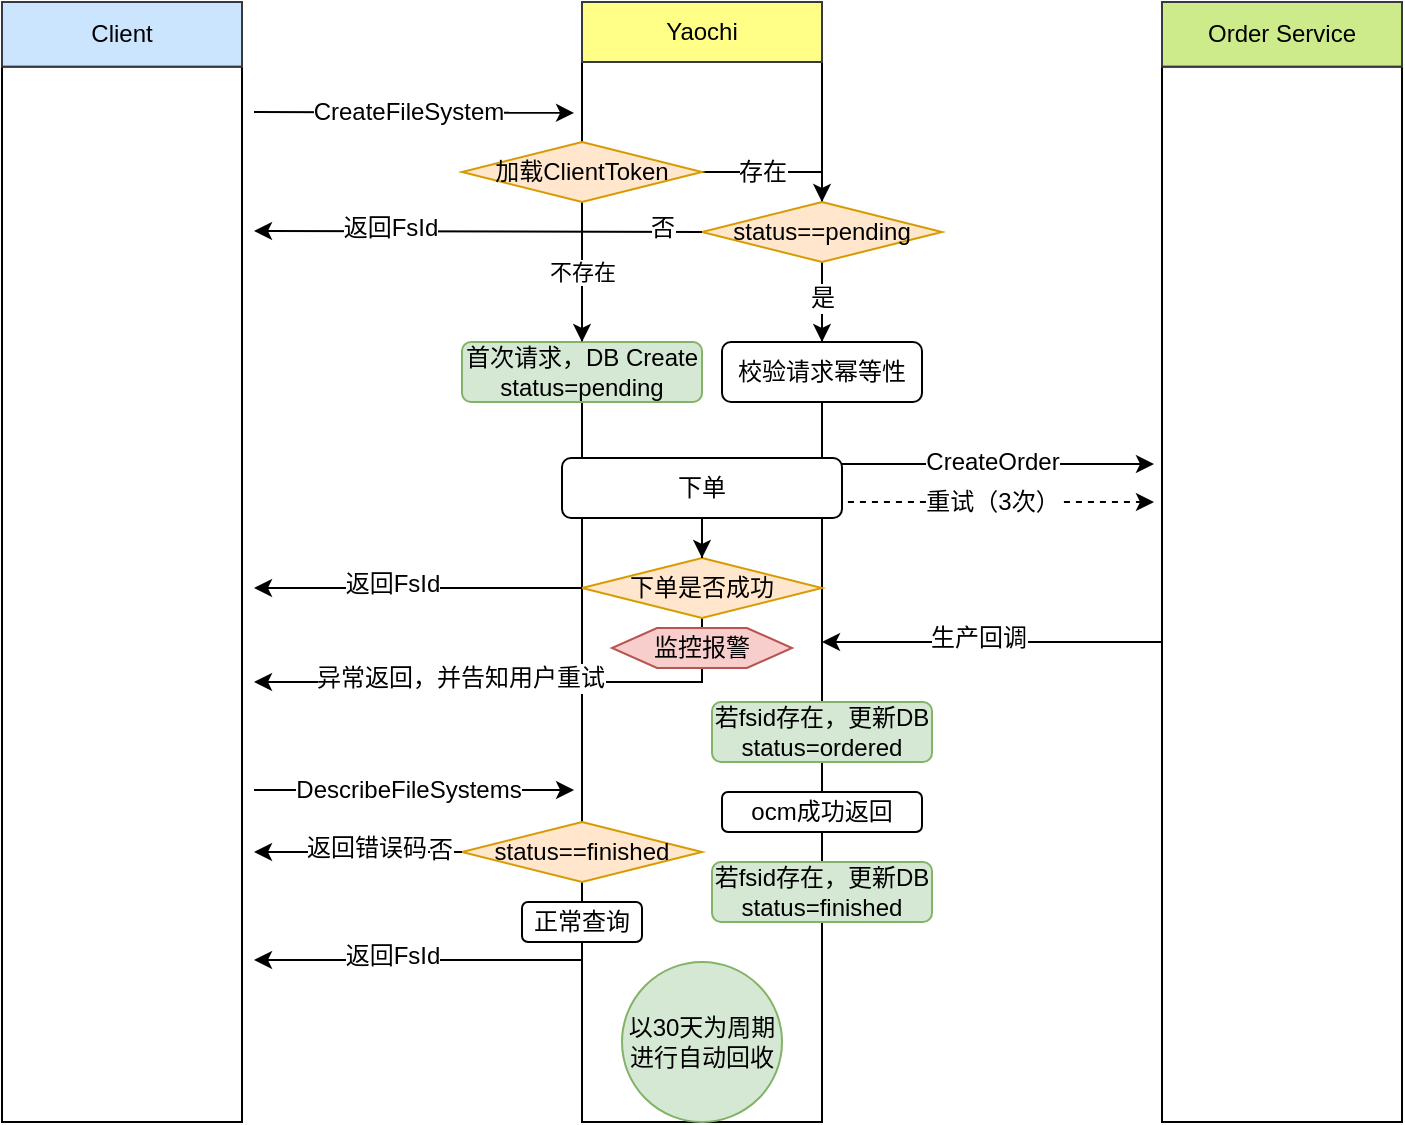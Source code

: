 <mxfile version="12.8.2" type="github"><diagram id="EgdiulHlqkxJsSuw9MAr" name="第 1 页"><mxGraphModel dx="899" dy="591" grid="1" gridSize="10" guides="1" tooltips="1" connect="1" arrows="1" fold="1" page="1" pageScale="1" pageWidth="1169" pageHeight="827" math="0" shadow="0"><root><mxCell id="0"/><mxCell id="1" parent="0"/><mxCell id="9jC-wDIH1ADCH6SCS58d-1" value="" style="rounded=0;whiteSpace=wrap;html=1;" parent="1" vertex="1"><mxGeometry x="460" y="150" width="120" height="530" as="geometry"/></mxCell><mxCell id="9jC-wDIH1ADCH6SCS58d-2" value="" style="endArrow=classic;html=1;" parent="1" edge="1"><mxGeometry width="50" height="50" relative="1" as="geometry"><mxPoint x="580.96" y="351" as="sourcePoint"/><mxPoint x="746" y="351" as="targetPoint"/></mxGeometry></mxCell><mxCell id="9jC-wDIH1ADCH6SCS58d-3" value="CreateOrder" style="text;html=1;align=center;verticalAlign=middle;resizable=0;points=[];labelBackgroundColor=#ffffff;" parent="9jC-wDIH1ADCH6SCS58d-2" vertex="1" connectable="0"><mxGeometry x="-0.151" y="1" relative="1" as="geometry"><mxPoint x="14.01" as="offset"/></mxGeometry></mxCell><mxCell id="9jC-wDIH1ADCH6SCS58d-4" value="" style="endArrow=classic;html=1;entryX=-0.033;entryY=0.048;entryDx=0;entryDy=0;entryPerimeter=0;" parent="1" target="9jC-wDIH1ADCH6SCS58d-1" edge="1"><mxGeometry width="50" height="50" relative="1" as="geometry"><mxPoint x="296" y="175" as="sourcePoint"/><mxPoint x="450" y="179" as="targetPoint"/></mxGeometry></mxCell><mxCell id="9jC-wDIH1ADCH6SCS58d-5" value="CreateFileSystem" style="text;html=1;align=center;verticalAlign=middle;resizable=0;points=[];labelBackgroundColor=#ffffff;" parent="9jC-wDIH1ADCH6SCS58d-4" vertex="1" connectable="0"><mxGeometry x="-0.221" y="-1" relative="1" as="geometry"><mxPoint x="14.04" y="-1.61" as="offset"/></mxGeometry></mxCell><mxCell id="9jC-wDIH1ADCH6SCS58d-6" value="" style="endArrow=classic;html=1;dashed=1;" parent="1" edge="1"><mxGeometry width="50" height="50" relative="1" as="geometry"><mxPoint x="580.96" y="370" as="sourcePoint"/><mxPoint x="746" y="370" as="targetPoint"/></mxGeometry></mxCell><mxCell id="9jC-wDIH1ADCH6SCS58d-7" value="重试（3次）" style="text;html=1;align=center;verticalAlign=middle;resizable=0;points=[];labelBackgroundColor=#ffffff;" parent="9jC-wDIH1ADCH6SCS58d-6" vertex="1" connectable="0"><mxGeometry x="-0.106" relative="1" as="geometry"><mxPoint x="10" as="offset"/></mxGeometry></mxCell><mxCell id="9jC-wDIH1ADCH6SCS58d-8" value="" style="endArrow=classic;html=1;" parent="1" edge="1"><mxGeometry width="50" height="50" relative="1" as="geometry"><mxPoint x="756" y="440" as="sourcePoint"/><mxPoint x="580" y="440" as="targetPoint"/></mxGeometry></mxCell><mxCell id="9jC-wDIH1ADCH6SCS58d-9" value="生产回调" style="text;html=1;align=center;verticalAlign=middle;resizable=0;points=[];labelBackgroundColor=#ffffff;" parent="9jC-wDIH1ADCH6SCS58d-8" vertex="1" connectable="0"><mxGeometry x="-0.477" y="-2" relative="1" as="geometry"><mxPoint x="-52.06" as="offset"/></mxGeometry></mxCell><mxCell id="9jC-wDIH1ADCH6SCS58d-10" value="&lt;span style=&quot;text-align: left&quot;&gt;首次请求，DB Create&lt;br&gt;status=pending&lt;br&gt;&lt;/span&gt;" style="rounded=1;whiteSpace=wrap;html=1;fillColor=#d5e8d4;strokeColor=#82b366;" parent="1" vertex="1"><mxGeometry x="400" y="290" width="120" height="30" as="geometry"/></mxCell><mxCell id="9jC-wDIH1ADCH6SCS58d-11" value="&lt;span style=&quot;text-align: left&quot;&gt;若fsid存在，更新DB status=ordered&lt;/span&gt;" style="rounded=1;whiteSpace=wrap;html=1;fillColor=#d5e8d4;strokeColor=#82b366;" parent="1" vertex="1"><mxGeometry x="525" y="470" width="110" height="30" as="geometry"/></mxCell><mxCell id="9jC-wDIH1ADCH6SCS58d-12" style="edgeStyle=orthogonalEdgeStyle;rounded=0;orthogonalLoop=1;jettySize=auto;html=1;exitX=1;exitY=0.5;exitDx=0;exitDy=0;" parent="1" source="9jC-wDIH1ADCH6SCS58d-15" target="9jC-wDIH1ADCH6SCS58d-18" edge="1"><mxGeometry relative="1" as="geometry"><Array as="points"><mxPoint x="580" y="205"/></Array></mxGeometry></mxCell><mxCell id="9jC-wDIH1ADCH6SCS58d-13" value="存在" style="text;html=1;align=center;verticalAlign=middle;resizable=0;points=[];labelBackgroundColor=#ffffff;" parent="9jC-wDIH1ADCH6SCS58d-12" vertex="1" connectable="0"><mxGeometry x="-0.28" y="-2" relative="1" as="geometry"><mxPoint x="3" y="-2" as="offset"/></mxGeometry></mxCell><mxCell id="9jC-wDIH1ADCH6SCS58d-14" value="不存在" style="edgeStyle=orthogonalEdgeStyle;rounded=0;orthogonalLoop=1;jettySize=auto;html=1;exitX=0.5;exitY=1;exitDx=0;exitDy=0;entryX=0.5;entryY=0;entryDx=0;entryDy=0;" parent="1" source="9jC-wDIH1ADCH6SCS58d-15" target="9jC-wDIH1ADCH6SCS58d-10" edge="1"><mxGeometry relative="1" as="geometry"/></mxCell><mxCell id="9jC-wDIH1ADCH6SCS58d-15" value="&lt;span style=&quot;text-align: left ; white-space: normal&quot;&gt;加载ClientToken&lt;/span&gt;" style="rhombus;whiteSpace=wrap;html=1;fillColor=#ffe6cc;strokeColor=#d79b00;" parent="1" vertex="1"><mxGeometry x="400" y="190" width="120" height="30" as="geometry"/></mxCell><mxCell id="9jC-wDIH1ADCH6SCS58d-16" style="edgeStyle=orthogonalEdgeStyle;rounded=0;orthogonalLoop=1;jettySize=auto;html=1;exitX=0.5;exitY=1;exitDx=0;exitDy=0;entryX=0.5;entryY=0;entryDx=0;entryDy=0;" parent="1" source="9jC-wDIH1ADCH6SCS58d-18" target="9jC-wDIH1ADCH6SCS58d-28" edge="1"><mxGeometry relative="1" as="geometry"/></mxCell><mxCell id="9jC-wDIH1ADCH6SCS58d-17" value="是" style="text;html=1;align=center;verticalAlign=middle;resizable=0;points=[];labelBackgroundColor=#ffffff;" parent="9jC-wDIH1ADCH6SCS58d-16" vertex="1" connectable="0"><mxGeometry x="-0.1" relative="1" as="geometry"><mxPoint as="offset"/></mxGeometry></mxCell><mxCell id="9jC-wDIH1ADCH6SCS58d-18" value="&lt;span style=&quot;text-align: left ; white-space: normal&quot;&gt;status==pending&lt;/span&gt;" style="rhombus;whiteSpace=wrap;html=1;fillColor=#ffe6cc;strokeColor=#d79b00;" parent="1" vertex="1"><mxGeometry x="520" y="220" width="120" height="30" as="geometry"/></mxCell><mxCell id="9jC-wDIH1ADCH6SCS58d-19" value="" style="endArrow=classic;html=1;exitX=0;exitY=0.5;exitDx=0;exitDy=0;" parent="1" source="9jC-wDIH1ADCH6SCS58d-18" edge="1"><mxGeometry width="50" height="50" relative="1" as="geometry"><mxPoint x="450" y="234.5" as="sourcePoint"/><mxPoint x="296" y="234.5" as="targetPoint"/></mxGeometry></mxCell><mxCell id="9jC-wDIH1ADCH6SCS58d-20" value="返回FsId" style="text;html=1;align=center;verticalAlign=middle;resizable=0;points=[];labelBackgroundColor=#ffffff;" parent="9jC-wDIH1ADCH6SCS58d-19" vertex="1" connectable="0"><mxGeometry x="-0.221" y="-1" relative="1" as="geometry"><mxPoint x="-69" y="-0.8" as="offset"/></mxGeometry></mxCell><mxCell id="9jC-wDIH1ADCH6SCS58d-21" value="否" style="text;html=1;align=center;verticalAlign=middle;resizable=0;points=[];labelBackgroundColor=#ffffff;" parent="9jC-wDIH1ADCH6SCS58d-19" vertex="1" connectable="0"><mxGeometry x="-0.673" y="-2" relative="1" as="geometry"><mxPoint x="16" as="offset"/></mxGeometry></mxCell><mxCell id="9jC-wDIH1ADCH6SCS58d-22" value="以30天为周期进行自动回收" style="ellipse;whiteSpace=wrap;html=1;aspect=fixed;fillColor=#d5e8d4;strokeColor=#82b366;" parent="1" vertex="1"><mxGeometry x="480" y="600" width="80" height="80" as="geometry"/></mxCell><mxCell id="9jC-wDIH1ADCH6SCS58d-23" style="edgeStyle=orthogonalEdgeStyle;rounded=0;orthogonalLoop=1;jettySize=auto;html=1;exitX=0.5;exitY=1;exitDx=0;exitDy=0;" parent="1" source="9jC-wDIH1ADCH6SCS58d-25" edge="1"><mxGeometry relative="1" as="geometry"><mxPoint x="296" y="460" as="targetPoint"/><Array as="points"><mxPoint x="520" y="460"/><mxPoint x="300" y="460"/></Array></mxGeometry></mxCell><mxCell id="9jC-wDIH1ADCH6SCS58d-24" value="异常返回，并告知用户重试" style="text;html=1;align=center;verticalAlign=middle;resizable=0;points=[];labelBackgroundColor=#ffffff;" parent="9jC-wDIH1ADCH6SCS58d-23" vertex="1" connectable="0"><mxGeometry x="0.592" y="-2" relative="1" as="geometry"><mxPoint x="51" as="offset"/></mxGeometry></mxCell><mxCell id="9jC-wDIH1ADCH6SCS58d-25" value="&lt;span style=&quot;text-align: left ; white-space: normal&quot;&gt;下单是否成功&lt;/span&gt;" style="rhombus;whiteSpace=wrap;html=1;fillColor=#ffe6cc;strokeColor=#d79b00;" parent="1" vertex="1"><mxGeometry x="460" y="398" width="120" height="30" as="geometry"/></mxCell><mxCell id="9jC-wDIH1ADCH6SCS58d-26" value="" style="endArrow=classic;html=1;exitX=0;exitY=0.5;exitDx=0;exitDy=0;" parent="1" source="9jC-wDIH1ADCH6SCS58d-25" edge="1"><mxGeometry width="50" height="50" relative="1" as="geometry"><mxPoint x="40" y="418" as="sourcePoint"/><mxPoint x="296" y="413" as="targetPoint"/></mxGeometry></mxCell><mxCell id="9jC-wDIH1ADCH6SCS58d-27" value="返回FsId" style="text;html=1;align=center;verticalAlign=middle;resizable=0;points=[];labelBackgroundColor=#ffffff;" parent="9jC-wDIH1ADCH6SCS58d-26" vertex="1" connectable="0"><mxGeometry x="0.409" y="-1" relative="1" as="geometry"><mxPoint x="20" y="-1" as="offset"/></mxGeometry></mxCell><mxCell id="9jC-wDIH1ADCH6SCS58d-28" value="&lt;span style=&quot;text-align: left&quot;&gt;校验请求幂等性&lt;br&gt;&lt;/span&gt;" style="rounded=1;whiteSpace=wrap;html=1;" parent="1" vertex="1"><mxGeometry x="530" y="290" width="100" height="30" as="geometry"/></mxCell><mxCell id="9jC-wDIH1ADCH6SCS58d-29" style="edgeStyle=orthogonalEdgeStyle;rounded=0;orthogonalLoop=1;jettySize=auto;html=1;exitX=0.5;exitY=1;exitDx=0;exitDy=0;" parent="1" source="9jC-wDIH1ADCH6SCS58d-30" target="9jC-wDIH1ADCH6SCS58d-25" edge="1"><mxGeometry relative="1" as="geometry"/></mxCell><mxCell id="9jC-wDIH1ADCH6SCS58d-30" value="&lt;span style=&quot;text-align: left&quot;&gt;下单&lt;br&gt;&lt;/span&gt;" style="rounded=1;whiteSpace=wrap;html=1;" parent="1" vertex="1"><mxGeometry x="450" y="348" width="140" height="30" as="geometry"/></mxCell><mxCell id="9jC-wDIH1ADCH6SCS58d-31" value="&lt;span style=&quot;text-align: left ; white-space: nowrap&quot;&gt;Yaochi&lt;/span&gt;" style="rounded=0;whiteSpace=wrap;html=1;fillColor=#ffff88;strokeColor=#36393d;" parent="1" vertex="1"><mxGeometry x="460" y="120" width="120" height="30" as="geometry"/></mxCell><mxCell id="9jC-wDIH1ADCH6SCS58d-32" value="" style="group" parent="1" vertex="1" connectable="0"><mxGeometry x="750" y="120" width="120" height="560" as="geometry"/></mxCell><mxCell id="9jC-wDIH1ADCH6SCS58d-33" value="" style="rounded=0;whiteSpace=wrap;html=1;" parent="9jC-wDIH1ADCH6SCS58d-32" vertex="1"><mxGeometry y="32.308" width="120" height="527.692" as="geometry"/></mxCell><mxCell id="9jC-wDIH1ADCH6SCS58d-34" value="&lt;span style=&quot;text-align: left ; white-space: nowrap&quot;&gt;Order Service&lt;/span&gt;" style="rounded=0;whiteSpace=wrap;html=1;fillColor=#cdeb8b;strokeColor=#36393d;" parent="9jC-wDIH1ADCH6SCS58d-32" vertex="1"><mxGeometry width="120" height="32.308" as="geometry"/></mxCell><mxCell id="9jC-wDIH1ADCH6SCS58d-35" value="" style="group" parent="1" vertex="1" connectable="0"><mxGeometry x="170" y="120" width="120" height="560" as="geometry"/></mxCell><mxCell id="9jC-wDIH1ADCH6SCS58d-36" value="" style="rounded=0;whiteSpace=wrap;html=1;" parent="9jC-wDIH1ADCH6SCS58d-35" vertex="1"><mxGeometry y="32.308" width="120" height="527.692" as="geometry"/></mxCell><mxCell id="9jC-wDIH1ADCH6SCS58d-37" value="&lt;span style=&quot;white-space: normal&quot;&gt;Client&lt;/span&gt;" style="rounded=0;whiteSpace=wrap;html=1;fillColor=#cce5ff;strokeColor=#36393d;" parent="9jC-wDIH1ADCH6SCS58d-35" vertex="1"><mxGeometry width="120" height="32.308" as="geometry"/></mxCell><mxCell id="9jC-wDIH1ADCH6SCS58d-38" value="监控报警" style="shape=hexagon;perimeter=hexagonPerimeter2;whiteSpace=wrap;html=1;fillColor=#f8cecc;strokeColor=#b85450;" parent="1" vertex="1"><mxGeometry x="475" y="433" width="90" height="20" as="geometry"/></mxCell><mxCell id="9jC-wDIH1ADCH6SCS58d-39" value="&lt;span style=&quot;text-align: left&quot;&gt;若fsid存在，更新DB status=finished&lt;/span&gt;" style="rounded=1;whiteSpace=wrap;html=1;fillColor=#d5e8d4;strokeColor=#82b366;" parent="1" vertex="1"><mxGeometry x="525" y="550" width="110" height="30" as="geometry"/></mxCell><mxCell id="9jC-wDIH1ADCH6SCS58d-40" value="&lt;span style=&quot;text-align: left&quot;&gt;ocm成功返回&lt;br&gt;&lt;/span&gt;" style="rounded=1;whiteSpace=wrap;html=1;" parent="1" vertex="1"><mxGeometry x="530" y="515" width="100" height="20" as="geometry"/></mxCell><mxCell id="9jC-wDIH1ADCH6SCS58d-41" value="" style="endArrow=classic;html=1;exitX=1.025;exitY=0.05;exitDx=0;exitDy=0;exitPerimeter=0;entryX=-0.033;entryY=0.048;entryDx=0;entryDy=0;entryPerimeter=0;" parent="1" edge="1"><mxGeometry width="50" height="50" relative="1" as="geometry"><mxPoint x="296" y="514" as="sourcePoint"/><mxPoint x="456.04" y="514" as="targetPoint"/></mxGeometry></mxCell><mxCell id="9jC-wDIH1ADCH6SCS58d-42" value="DescribeFileSystems" style="text;html=1;align=center;verticalAlign=middle;resizable=0;points=[];labelBackgroundColor=#ffffff;" parent="9jC-wDIH1ADCH6SCS58d-41" vertex="1" connectable="0"><mxGeometry x="-0.221" y="-1" relative="1" as="geometry"><mxPoint x="14.04" y="-1.61" as="offset"/></mxGeometry></mxCell><mxCell id="9jC-wDIH1ADCH6SCS58d-43" value="&lt;span style=&quot;text-align: left ; white-space: normal&quot;&gt;status==finished&lt;/span&gt;" style="rhombus;whiteSpace=wrap;html=1;fillColor=#ffe6cc;strokeColor=#d79b00;" parent="1" vertex="1"><mxGeometry x="400" y="530" width="120" height="30" as="geometry"/></mxCell><mxCell id="9jC-wDIH1ADCH6SCS58d-44" value="" style="endArrow=classic;html=1;exitX=0;exitY=0.5;exitDx=0;exitDy=0;" parent="1" source="9jC-wDIH1ADCH6SCS58d-43" edge="1"><mxGeometry width="50" height="50" relative="1" as="geometry"><mxPoint x="320" y="650" as="sourcePoint"/><mxPoint x="296" y="545" as="targetPoint"/></mxGeometry></mxCell><mxCell id="9jC-wDIH1ADCH6SCS58d-45" value="返回错误码" style="text;html=1;align=center;verticalAlign=middle;resizable=0;points=[];labelBackgroundColor=#ffffff;" parent="9jC-wDIH1ADCH6SCS58d-44" vertex="1" connectable="0"><mxGeometry x="0.28" y="-1" relative="1" as="geometry"><mxPoint x="18" y="-1" as="offset"/></mxGeometry></mxCell><mxCell id="RwmySt2MTuMymDQWCWg4-2" value="否" style="text;html=1;align=center;verticalAlign=middle;resizable=0;points=[];labelBackgroundColor=#ffffff;" vertex="1" connectable="0" parent="9jC-wDIH1ADCH6SCS58d-44"><mxGeometry x="-0.788" y="-1" relative="1" as="geometry"><mxPoint as="offset"/></mxGeometry></mxCell><mxCell id="9jC-wDIH1ADCH6SCS58d-46" value="&lt;span style=&quot;text-align: left&quot;&gt;正常查询&lt;br&gt;&lt;/span&gt;" style="rounded=1;whiteSpace=wrap;html=1;" parent="1" vertex="1"><mxGeometry x="430" y="570" width="60" height="20" as="geometry"/></mxCell><mxCell id="9jC-wDIH1ADCH6SCS58d-47" value="" style="endArrow=classic;html=1;exitX=0;exitY=0.5;exitDx=0;exitDy=0;" parent="1" edge="1"><mxGeometry width="50" height="50" relative="1" as="geometry"><mxPoint x="460" y="599" as="sourcePoint"/><mxPoint x="296" y="599" as="targetPoint"/></mxGeometry></mxCell><mxCell id="9jC-wDIH1ADCH6SCS58d-48" value="返回FsId" style="text;html=1;align=center;verticalAlign=middle;resizable=0;points=[];labelBackgroundColor=#ffffff;" parent="9jC-wDIH1ADCH6SCS58d-47" vertex="1" connectable="0"><mxGeometry x="0.409" y="-1" relative="1" as="geometry"><mxPoint x="20" y="-1" as="offset"/></mxGeometry></mxCell></root></mxGraphModel></diagram></mxfile>